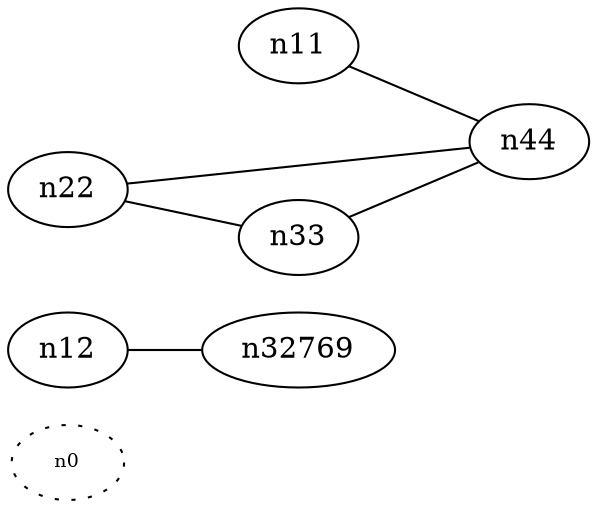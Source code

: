 graph test0 {
	rankdir=LR;
	fontcolor=blue; /* c0; c2; c0 -- c2147483649 */
	n0 [style=dotted, fillcolor=blue, fontsize=9];
	n12 -- n32769;
	n11 -- n44;
	n22 -- n33;
	n22 -- n44;
	n33 -- n44;
}

